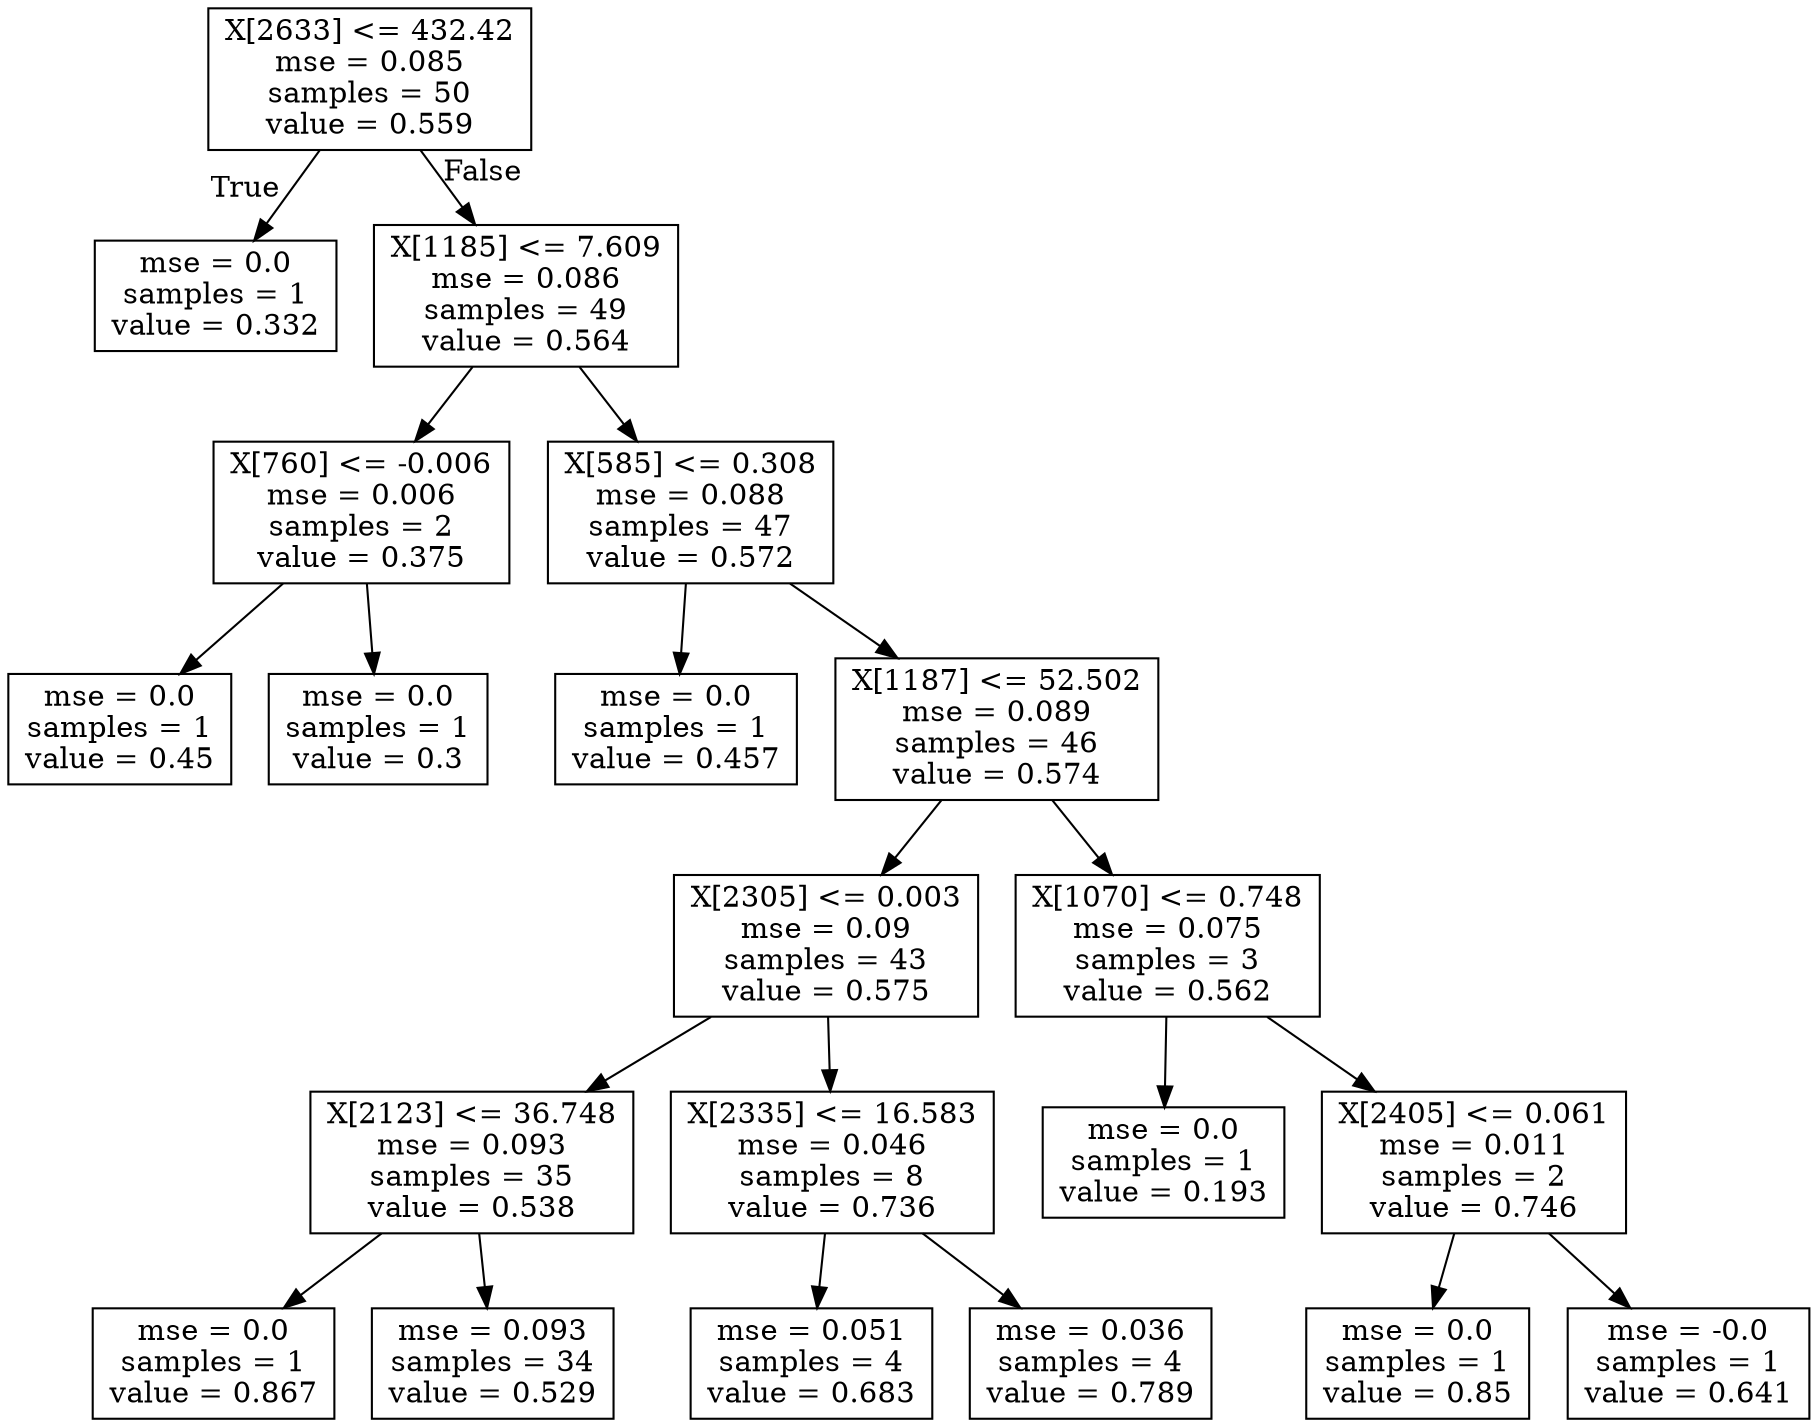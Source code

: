 digraph Tree {
node [shape=box] ;
0 [label="X[2633] <= 432.42\nmse = 0.085\nsamples = 50\nvalue = 0.559"] ;
1 [label="mse = 0.0\nsamples = 1\nvalue = 0.332"] ;
0 -> 1 [labeldistance=2.5, labelangle=45, headlabel="True"] ;
2 [label="X[1185] <= 7.609\nmse = 0.086\nsamples = 49\nvalue = 0.564"] ;
0 -> 2 [labeldistance=2.5, labelangle=-45, headlabel="False"] ;
3 [label="X[760] <= -0.006\nmse = 0.006\nsamples = 2\nvalue = 0.375"] ;
2 -> 3 ;
4 [label="mse = 0.0\nsamples = 1\nvalue = 0.45"] ;
3 -> 4 ;
5 [label="mse = 0.0\nsamples = 1\nvalue = 0.3"] ;
3 -> 5 ;
6 [label="X[585] <= 0.308\nmse = 0.088\nsamples = 47\nvalue = 0.572"] ;
2 -> 6 ;
7 [label="mse = 0.0\nsamples = 1\nvalue = 0.457"] ;
6 -> 7 ;
8 [label="X[1187] <= 52.502\nmse = 0.089\nsamples = 46\nvalue = 0.574"] ;
6 -> 8 ;
9 [label="X[2305] <= 0.003\nmse = 0.09\nsamples = 43\nvalue = 0.575"] ;
8 -> 9 ;
10 [label="X[2123] <= 36.748\nmse = 0.093\nsamples = 35\nvalue = 0.538"] ;
9 -> 10 ;
11 [label="mse = 0.0\nsamples = 1\nvalue = 0.867"] ;
10 -> 11 ;
12 [label="mse = 0.093\nsamples = 34\nvalue = 0.529"] ;
10 -> 12 ;
13 [label="X[2335] <= 16.583\nmse = 0.046\nsamples = 8\nvalue = 0.736"] ;
9 -> 13 ;
14 [label="mse = 0.051\nsamples = 4\nvalue = 0.683"] ;
13 -> 14 ;
15 [label="mse = 0.036\nsamples = 4\nvalue = 0.789"] ;
13 -> 15 ;
16 [label="X[1070] <= 0.748\nmse = 0.075\nsamples = 3\nvalue = 0.562"] ;
8 -> 16 ;
17 [label="mse = 0.0\nsamples = 1\nvalue = 0.193"] ;
16 -> 17 ;
18 [label="X[2405] <= 0.061\nmse = 0.011\nsamples = 2\nvalue = 0.746"] ;
16 -> 18 ;
19 [label="mse = 0.0\nsamples = 1\nvalue = 0.85"] ;
18 -> 19 ;
20 [label="mse = -0.0\nsamples = 1\nvalue = 0.641"] ;
18 -> 20 ;
}
